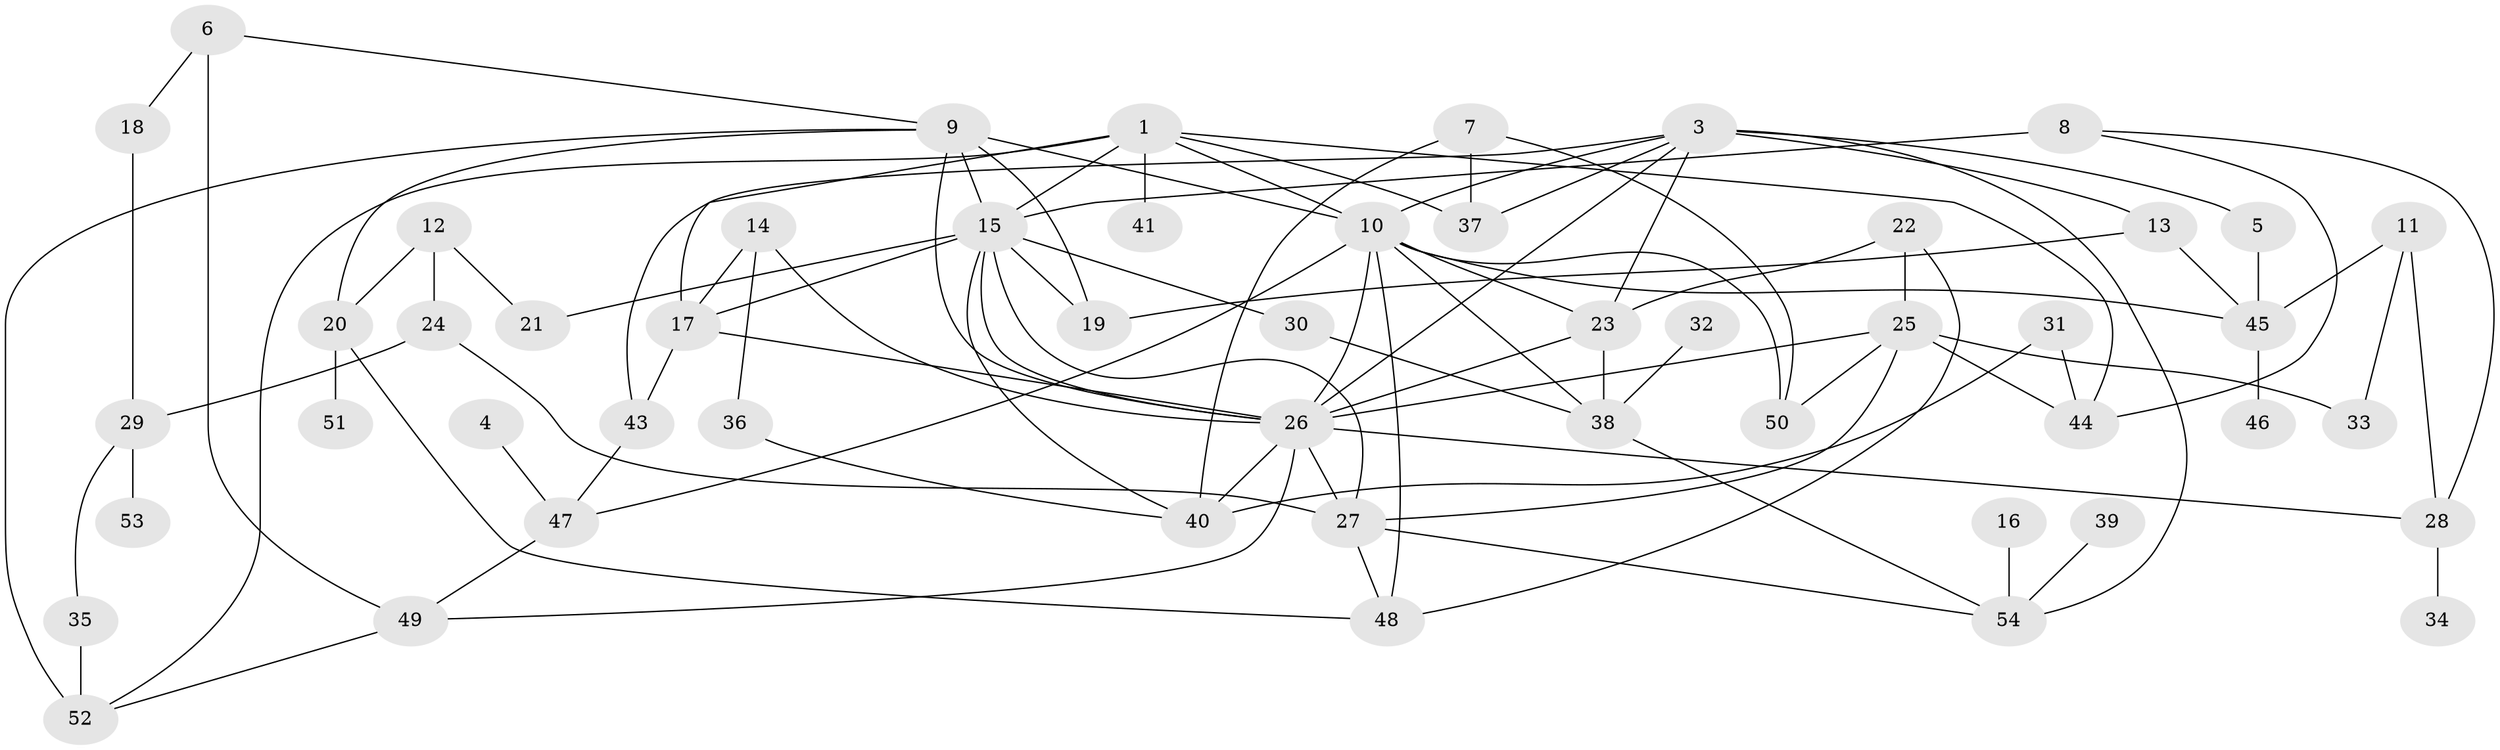 // original degree distribution, {2: 0.2696629213483146, 0: 0.02247191011235955, 6: 0.0449438202247191, 1: 0.10112359550561797, 3: 0.23595505617977527, 5: 0.12359550561797752, 4: 0.19101123595505617, 7: 0.011235955056179775}
// Generated by graph-tools (version 1.1) at 2025/48/03/04/25 22:48:20]
// undirected, 52 vertices, 96 edges
graph export_dot {
  node [color=gray90,style=filled];
  1;
  3;
  4;
  5;
  6;
  7;
  8;
  9;
  10;
  11;
  12;
  13;
  14;
  15;
  16;
  17;
  18;
  19;
  20;
  21;
  22;
  23;
  24;
  25;
  26;
  27;
  28;
  29;
  30;
  31;
  32;
  33;
  34;
  35;
  36;
  37;
  38;
  39;
  40;
  41;
  43;
  44;
  45;
  46;
  47;
  48;
  49;
  50;
  51;
  52;
  53;
  54;
  1 -- 10 [weight=1.0];
  1 -- 15 [weight=1.0];
  1 -- 17 [weight=1.0];
  1 -- 37 [weight=1.0];
  1 -- 41 [weight=1.0];
  1 -- 44 [weight=1.0];
  1 -- 52 [weight=1.0];
  3 -- 5 [weight=1.0];
  3 -- 10 [weight=1.0];
  3 -- 13 [weight=1.0];
  3 -- 23 [weight=1.0];
  3 -- 26 [weight=1.0];
  3 -- 37 [weight=1.0];
  3 -- 43 [weight=1.0];
  3 -- 54 [weight=1.0];
  4 -- 47 [weight=1.0];
  5 -- 45 [weight=1.0];
  6 -- 9 [weight=1.0];
  6 -- 18 [weight=1.0];
  6 -- 49 [weight=1.0];
  7 -- 37 [weight=1.0];
  7 -- 40 [weight=1.0];
  7 -- 50 [weight=1.0];
  8 -- 15 [weight=2.0];
  8 -- 28 [weight=1.0];
  8 -- 44 [weight=1.0];
  9 -- 10 [weight=1.0];
  9 -- 15 [weight=3.0];
  9 -- 19 [weight=1.0];
  9 -- 20 [weight=1.0];
  9 -- 26 [weight=1.0];
  9 -- 52 [weight=2.0];
  10 -- 23 [weight=1.0];
  10 -- 26 [weight=1.0];
  10 -- 38 [weight=1.0];
  10 -- 45 [weight=1.0];
  10 -- 47 [weight=1.0];
  10 -- 48 [weight=1.0];
  10 -- 50 [weight=1.0];
  11 -- 28 [weight=1.0];
  11 -- 33 [weight=1.0];
  11 -- 45 [weight=1.0];
  12 -- 20 [weight=1.0];
  12 -- 21 [weight=1.0];
  12 -- 24 [weight=1.0];
  13 -- 19 [weight=1.0];
  13 -- 45 [weight=1.0];
  14 -- 17 [weight=1.0];
  14 -- 26 [weight=1.0];
  14 -- 36 [weight=1.0];
  15 -- 17 [weight=3.0];
  15 -- 19 [weight=1.0];
  15 -- 21 [weight=1.0];
  15 -- 26 [weight=1.0];
  15 -- 27 [weight=1.0];
  15 -- 30 [weight=1.0];
  15 -- 40 [weight=1.0];
  16 -- 54 [weight=1.0];
  17 -- 26 [weight=1.0];
  17 -- 43 [weight=1.0];
  18 -- 29 [weight=1.0];
  20 -- 48 [weight=1.0];
  20 -- 51 [weight=1.0];
  22 -- 23 [weight=2.0];
  22 -- 25 [weight=1.0];
  22 -- 48 [weight=1.0];
  23 -- 26 [weight=1.0];
  23 -- 38 [weight=1.0];
  24 -- 27 [weight=1.0];
  24 -- 29 [weight=1.0];
  25 -- 26 [weight=1.0];
  25 -- 27 [weight=1.0];
  25 -- 33 [weight=1.0];
  25 -- 44 [weight=1.0];
  25 -- 50 [weight=1.0];
  26 -- 27 [weight=1.0];
  26 -- 28 [weight=1.0];
  26 -- 40 [weight=1.0];
  26 -- 49 [weight=1.0];
  27 -- 48 [weight=1.0];
  27 -- 54 [weight=1.0];
  28 -- 34 [weight=1.0];
  29 -- 35 [weight=1.0];
  29 -- 53 [weight=1.0];
  30 -- 38 [weight=1.0];
  31 -- 40 [weight=1.0];
  31 -- 44 [weight=1.0];
  32 -- 38 [weight=1.0];
  35 -- 52 [weight=1.0];
  36 -- 40 [weight=1.0];
  38 -- 54 [weight=1.0];
  39 -- 54 [weight=1.0];
  43 -- 47 [weight=1.0];
  45 -- 46 [weight=1.0];
  47 -- 49 [weight=1.0];
  49 -- 52 [weight=1.0];
}
